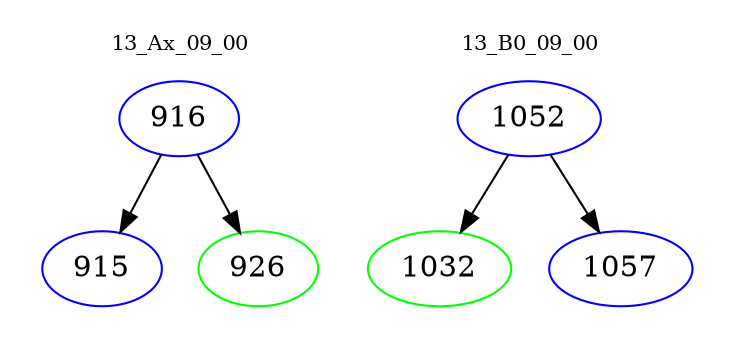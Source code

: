 digraph{
subgraph cluster_0 {
color = white
label = "13_Ax_09_00";
fontsize=10;
T0_916 [label="916", color="blue"]
T0_916 -> T0_915 [color="black"]
T0_915 [label="915", color="blue"]
T0_916 -> T0_926 [color="black"]
T0_926 [label="926", color="green"]
}
subgraph cluster_1 {
color = white
label = "13_B0_09_00";
fontsize=10;
T1_1052 [label="1052", color="blue"]
T1_1052 -> T1_1032 [color="black"]
T1_1032 [label="1032", color="green"]
T1_1052 -> T1_1057 [color="black"]
T1_1057 [label="1057", color="blue"]
}
}
